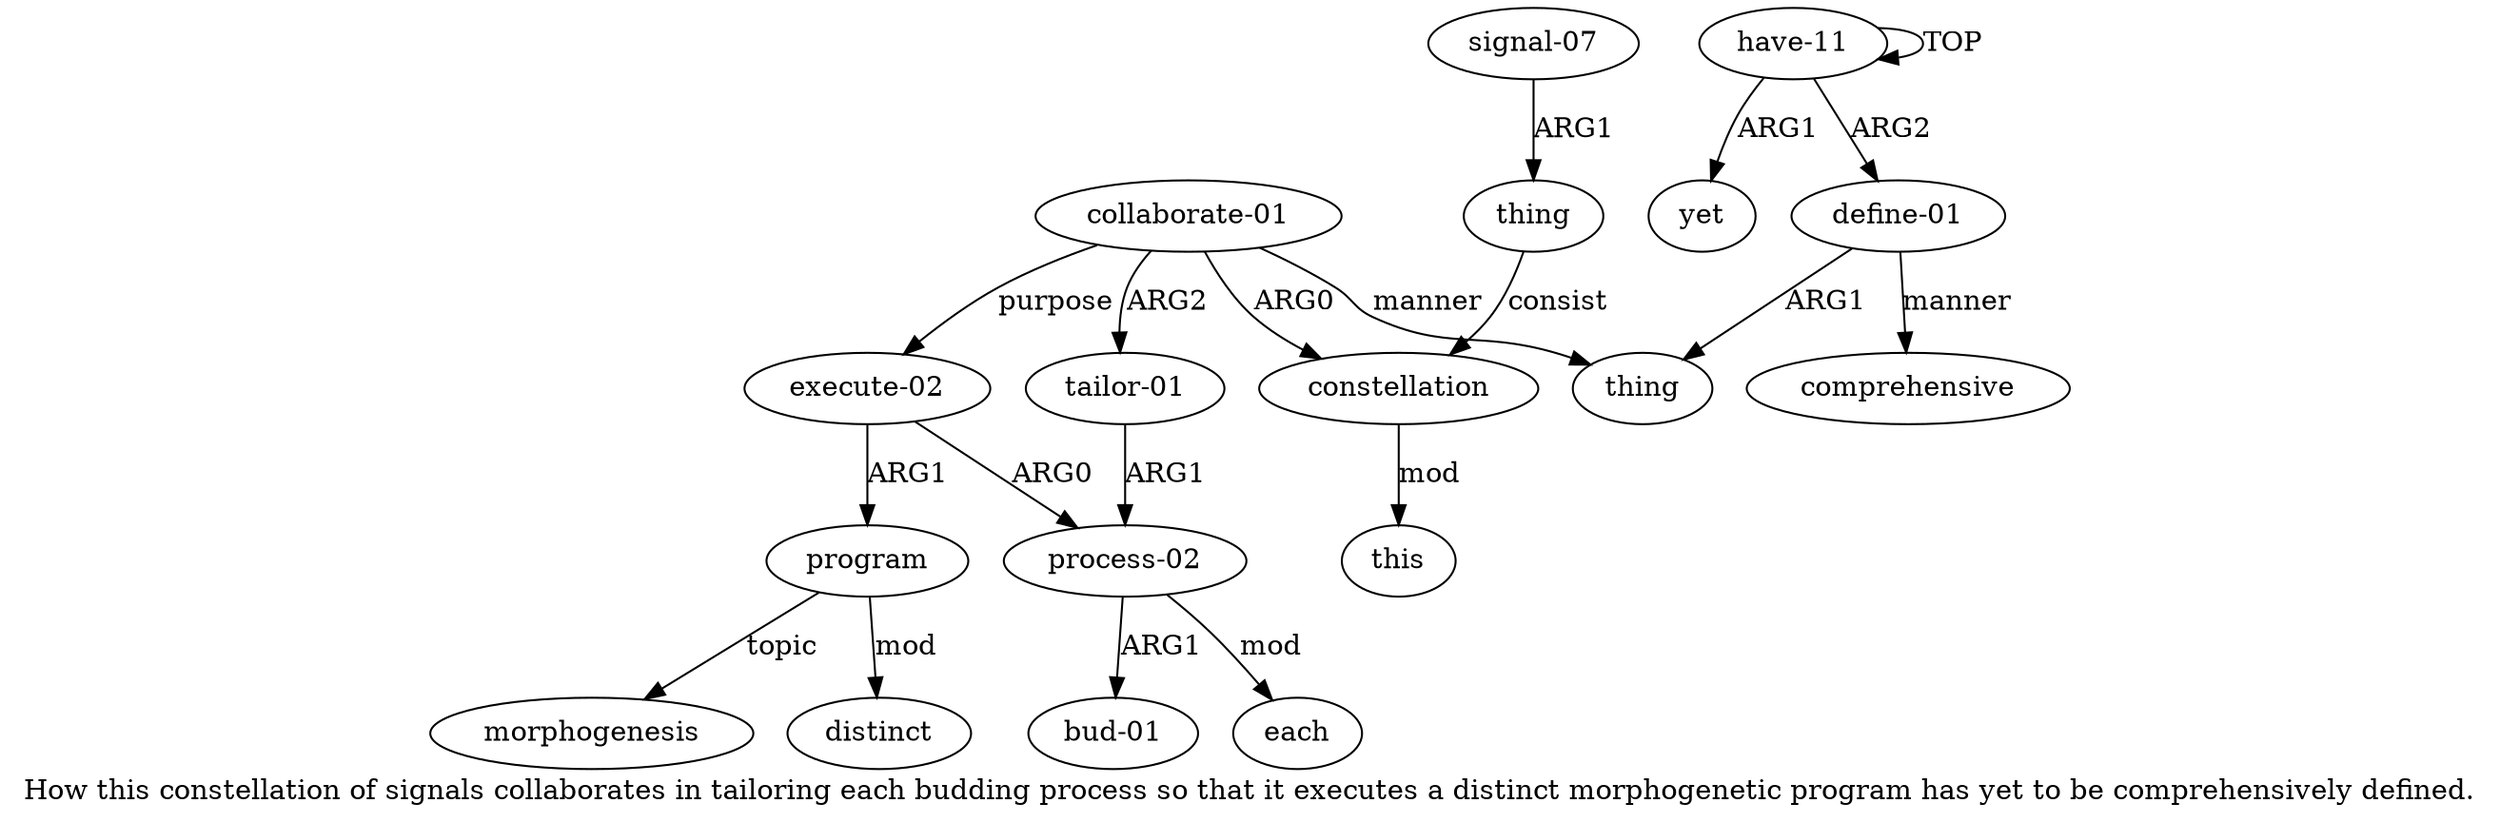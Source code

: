 digraph  {
	graph [label="How this constellation of signals collaborates in tailoring each budding process so that it executes a distinct morphogenetic program \
has yet to be comprehensively defined."];
	node [label="\N"];
	a15	 [color=black,
		gold_ind=15,
		gold_label=morphogenesis,
		label=morphogenesis,
		test_ind=15,
		test_label=morphogenesis];
	a14	 [color=black,
		gold_ind=14,
		gold_label=program,
		label=program,
		test_ind=14,
		test_label=program];
	a14 -> a15 [key=0,
	color=black,
	gold_label=topic,
	label=topic,
	test_label=topic];
a16 [color=black,
	gold_ind=16,
	gold_label=distinct,
	label=distinct,
	test_ind=16,
	test_label=distinct];
a14 -> a16 [key=0,
color=black,
gold_label=mod,
label=mod,
test_label=mod];
a17 [color=black,
gold_ind=17,
gold_label=comprehensive,
label=comprehensive,
test_ind=17,
test_label=comprehensive];
a11 [color=black,
gold_ind=11,
gold_label="bud-01",
label="bud-01",
test_ind=11,
test_label="bud-01"];
a10 [color=black,
gold_ind=10,
gold_label="process-02",
label="process-02",
test_ind=10,
test_label="process-02"];
a10 -> a11 [key=0,
color=black,
gold_label=ARG1,
label=ARG1,
test_label=ARG1];
a12 [color=black,
gold_ind=12,
gold_label=each,
label=each,
test_ind=12,
test_label=each];
a10 -> a12 [key=0,
color=black,
gold_label=mod,
label=mod,
test_label=mod];
a13 [color=black,
gold_ind=13,
gold_label="execute-02",
label="execute-02",
test_ind=13,
test_label="execute-02"];
a13 -> a14 [key=0,
color=black,
gold_label=ARG1,
label=ARG1,
test_label=ARG1];
a13 -> a10 [key=0,
color=black,
gold_label=ARG0,
label=ARG0,
test_label=ARG0];
a1 [color=black,
gold_ind=1,
gold_label=yet,
label=yet,
test_ind=1,
test_label=yet];
a0 [color=black,
gold_ind=0,
gold_label="have-11",
label="have-11",
test_ind=0,
test_label="have-11"];
a0 -> a1 [key=0,
color=black,
gold_label=ARG1,
label=ARG1,
test_label=ARG1];
a0 -> a0 [key=0,
color=black,
gold_label=TOP,
label=TOP,
test_label=TOP];
a2 [color=black,
gold_ind=2,
gold_label="define-01",
label="define-01",
test_ind=2,
test_label="define-01"];
a0 -> a2 [key=0,
color=black,
gold_label=ARG2,
label=ARG2,
test_label=ARG2];
a3 [color=black,
gold_ind=3,
gold_label=thing,
label=thing,
test_ind=3,
test_label=thing];
a2 -> a17 [key=0,
color=black,
gold_label=manner,
label=manner,
test_label=manner];
a2 -> a3 [key=0,
color=black,
gold_label=ARG1,
label=ARG1,
test_label=ARG1];
a5 [color=black,
gold_ind=5,
gold_label=constellation,
label=constellation,
test_ind=5,
test_label=constellation];
a8 [color=black,
gold_ind=8,
gold_label=this,
label=this,
test_ind=8,
test_label=this];
a5 -> a8 [key=0,
color=black,
gold_label=mod,
label=mod,
test_label=mod];
a4 [color=black,
gold_ind=4,
gold_label="collaborate-01",
label="collaborate-01",
test_ind=4,
test_label="collaborate-01"];
a4 -> a13 [key=0,
color=black,
gold_label=purpose,
label=purpose,
test_label=purpose];
a4 -> a3 [key=0,
color=black,
gold_label=manner,
label=manner,
test_label=manner];
a4 -> a5 [key=0,
color=black,
gold_label=ARG0,
label=ARG0,
test_label=ARG0];
a9 [color=black,
gold_ind=9,
gold_label="tailor-01",
label="tailor-01",
test_ind=9,
test_label="tailor-01"];
a4 -> a9 [key=0,
color=black,
gold_label=ARG2,
label=ARG2,
test_label=ARG2];
a7 [color=black,
gold_ind=7,
gold_label="signal-07",
label="signal-07",
test_ind=7,
test_label="signal-07"];
a6 [color=black,
gold_ind=6,
gold_label=thing,
label=thing,
test_ind=6,
test_label=thing];
a7 -> a6 [key=0,
color=black,
gold_label=ARG1,
label=ARG1,
test_label=ARG1];
a6 -> a5 [key=0,
color=black,
gold_label=consist,
label=consist,
test_label=consist];
a9 -> a10 [key=0,
color=black,
gold_label=ARG1,
label=ARG1,
test_label=ARG1];
}
